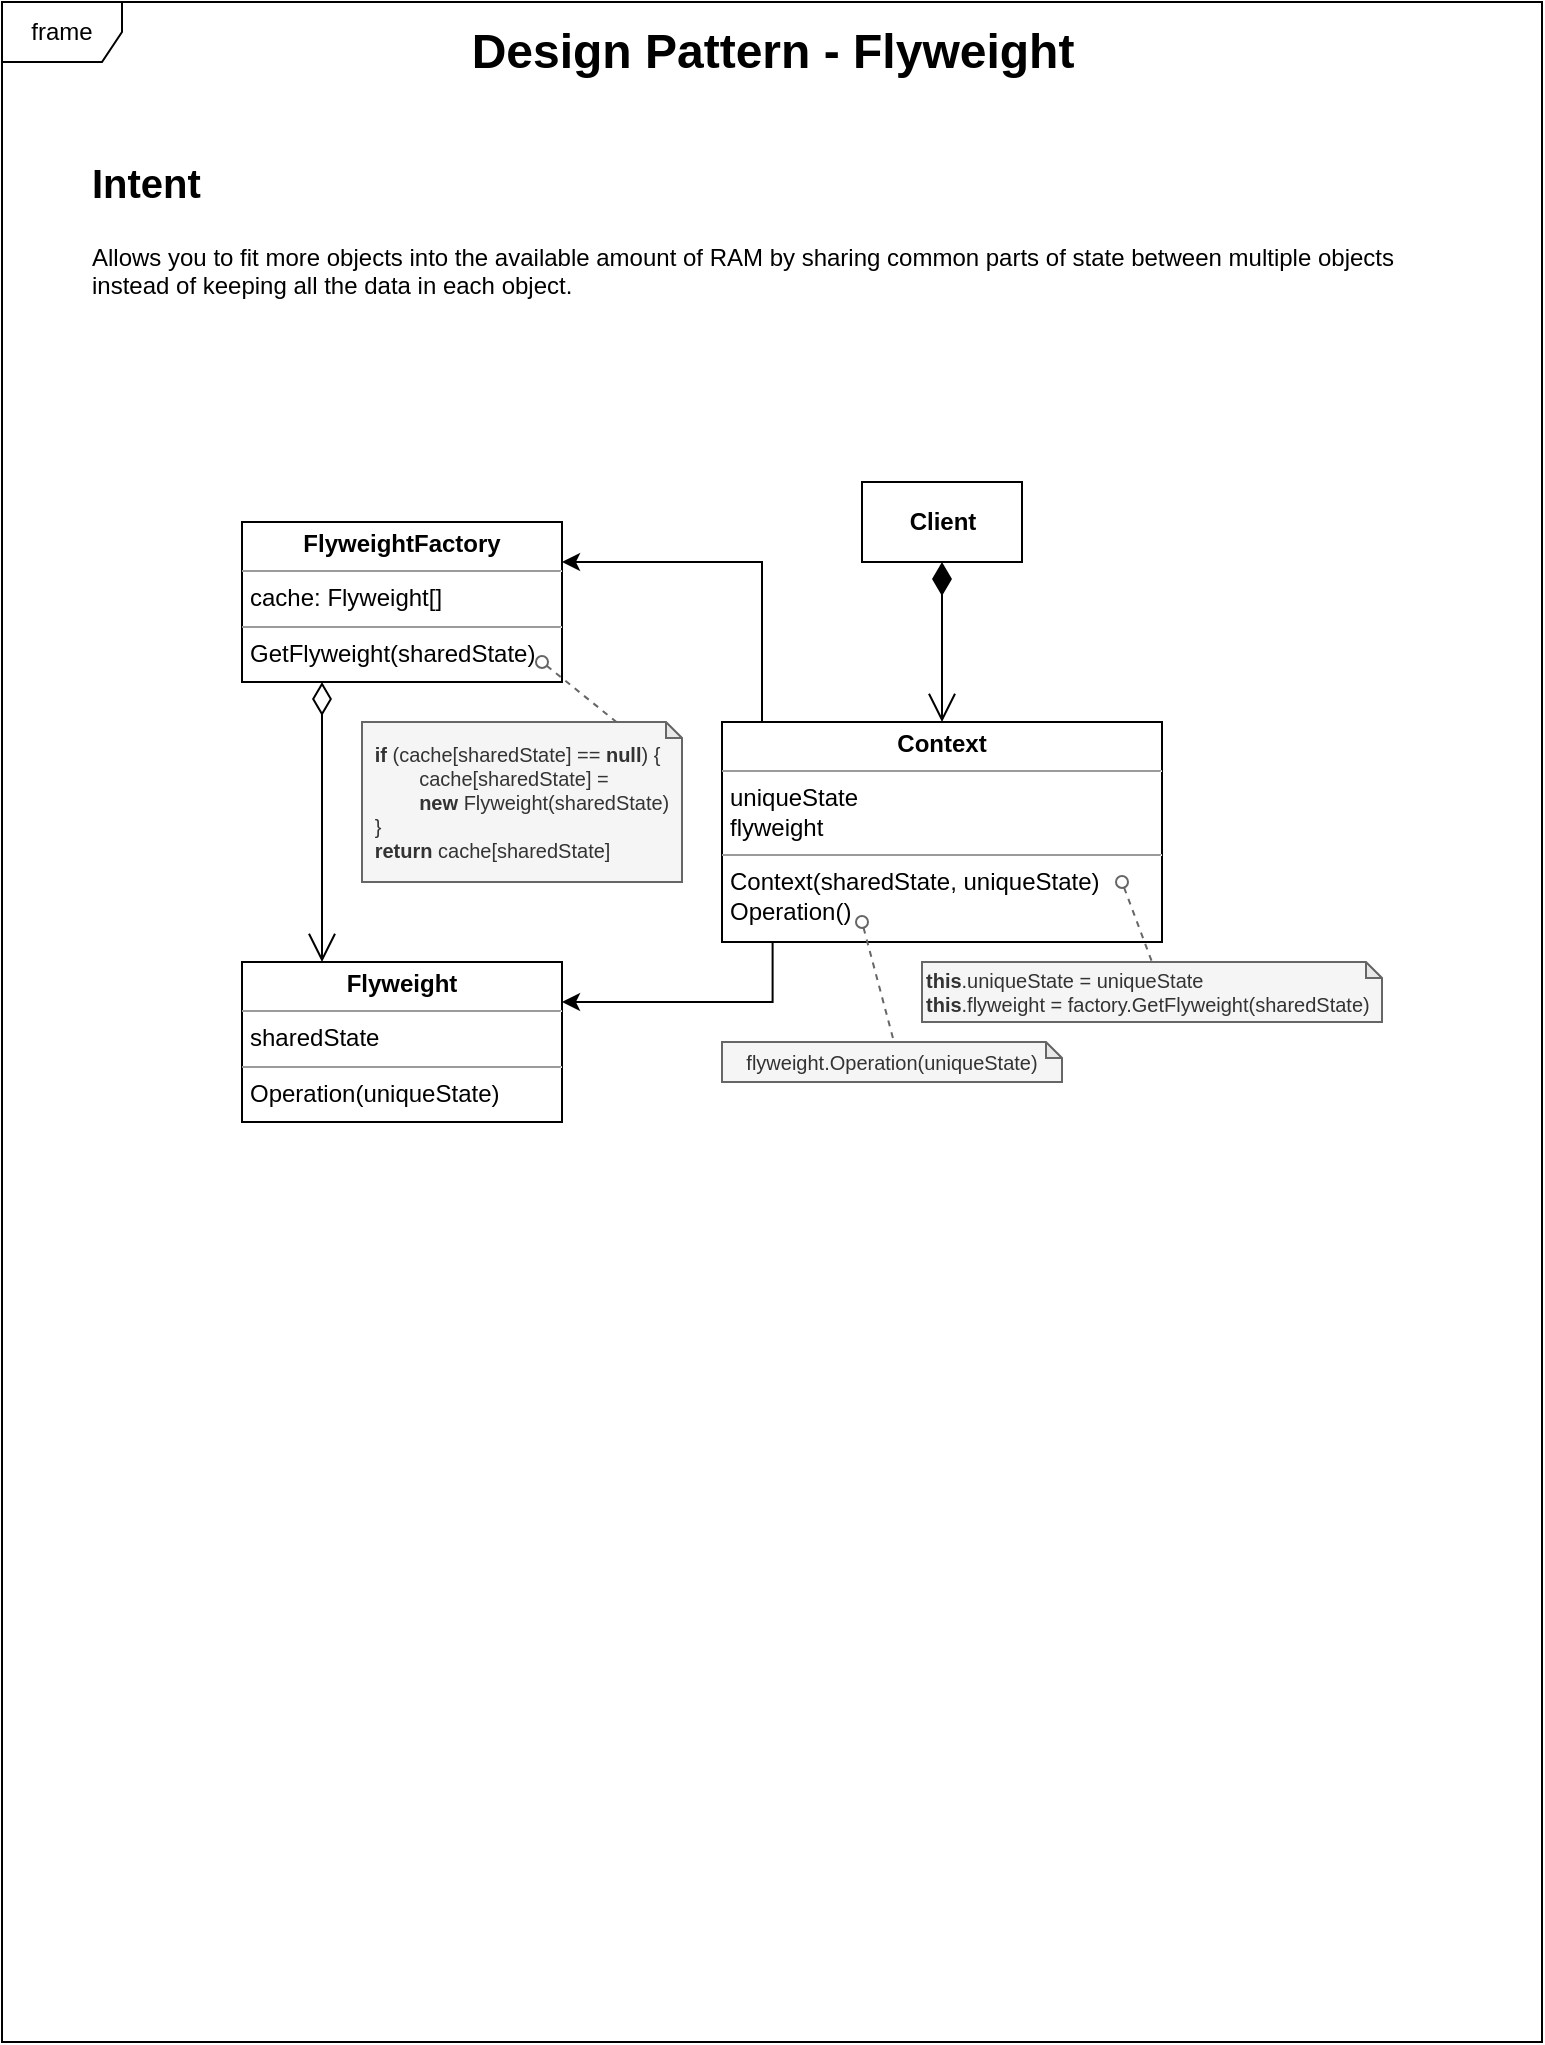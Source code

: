 <mxfile version="20.2.3" type="device"><diagram name="Page-1" id="c4acf3e9-155e-7222-9cf6-157b1a14988f"><mxGraphModel dx="1183" dy="718" grid="1" gridSize="10" guides="1" tooltips="1" connect="1" arrows="1" fold="1" page="1" pageScale="1" pageWidth="850" pageHeight="1100" background="none" math="0" shadow="0"><root><mxCell id="0"/><mxCell id="1" parent="0"/><mxCell id="NQ8nuGSXqrQKR2h_60m7-16" value="frame" style="shape=umlFrame;whiteSpace=wrap;html=1;" parent="1" vertex="1"><mxGeometry x="40" y="40" width="770" height="1020" as="geometry"/></mxCell><mxCell id="ApbU5hYw-75F_Li-i1k_-64" value="&lt;b&gt;Client&lt;/b&gt;" style="html=1;" parent="1" vertex="1"><mxGeometry x="470" y="280" width="80" height="40" as="geometry"/></mxCell><mxCell id="SNXLgNl5wJkpsjLgbIaf-1" value="&lt;b style=&quot;&quot;&gt;&lt;font style=&quot;font-size: 24px;&quot;&gt;Design Pattern - Flyweight&lt;/font&gt;&lt;/b&gt;" style="text;html=1;align=center;verticalAlign=middle;resizable=0;points=[];autosize=1;strokeColor=none;fillColor=none;fontSize=16;" parent="1" vertex="1"><mxGeometry x="265" y="45" width="320" height="40" as="geometry"/></mxCell><mxCell id="KmE9x78havIfTtKwWrY--2" value="&lt;h1&gt;&lt;font style=&quot;font-size: 20px;&quot;&gt;Intent&lt;/font&gt;&lt;/h1&gt;&lt;p&gt;Allows you to fit more objects into the available amount of RAM by sharing common parts of state between multiple objects instead of keeping all the data in each object.&lt;/p&gt;" style="text;html=1;strokeColor=none;fillColor=none;spacing=5;spacingTop=-20;whiteSpace=wrap;overflow=hidden;rounded=0;" parent="1" vertex="1"><mxGeometry x="80" y="110" width="690" height="80" as="geometry"/></mxCell><mxCell id="nxDBWPMHmyQlofocXc1m-10" value="" style="endArrow=open;html=1;endSize=12;startArrow=diamondThin;startSize=14;startFill=0;edgeStyle=orthogonalEdgeStyle;align=left;verticalAlign=bottom;rounded=0;entryX=0.25;entryY=0;entryDx=0;entryDy=0;exitX=0.25;exitY=1;exitDx=0;exitDy=0;" parent="1" source="NQ8nuGSXqrQKR2h_60m7-1" target="NQ8nuGSXqrQKR2h_60m7-2" edge="1"><mxGeometry x="-1" y="3" relative="1" as="geometry"><mxPoint x="140" y="370" as="sourcePoint"/><mxPoint x="140" y="220" as="targetPoint"/><Array as="points"><mxPoint x="200" y="420"/><mxPoint x="200" y="420"/></Array></mxGeometry></mxCell><mxCell id="NQ8nuGSXqrQKR2h_60m7-1" value="&lt;p style=&quot;margin:0px;margin-top:4px;text-align:center;&quot;&gt;&lt;b&gt;FlyweightFactory&lt;/b&gt;&lt;/p&gt;&lt;hr size=&quot;1&quot;&gt;&lt;p style=&quot;margin:0px;margin-left:4px;&quot;&gt;cache: Flyweight[]&lt;/p&gt;&lt;hr size=&quot;1&quot;&gt;&lt;p style=&quot;margin:0px;margin-left:4px;&quot;&gt;GetFlyweight(sharedState)&lt;/p&gt;" style="verticalAlign=top;align=left;overflow=fill;fontSize=12;fontFamily=Helvetica;html=1;" parent="1" vertex="1"><mxGeometry x="160" y="300" width="160" height="80" as="geometry"/></mxCell><mxCell id="NQ8nuGSXqrQKR2h_60m7-2" value="&lt;p style=&quot;margin:0px;margin-top:4px;text-align:center;&quot;&gt;&lt;b&gt;Flyweight&lt;/b&gt;&lt;/p&gt;&lt;hr size=&quot;1&quot;&gt;&lt;p style=&quot;margin:0px;margin-left:4px;&quot;&gt;sharedState&lt;/p&gt;&lt;hr size=&quot;1&quot;&gt;&lt;p style=&quot;margin:0px;margin-left:4px;&quot;&gt;Operation(uniqueState)&lt;/p&gt;" style="verticalAlign=top;align=left;overflow=fill;fontSize=12;fontFamily=Helvetica;html=1;" parent="1" vertex="1"><mxGeometry x="160" y="520" width="160" height="80" as="geometry"/></mxCell><mxCell id="NQ8nuGSXqrQKR2h_60m7-14" style="edgeStyle=orthogonalEdgeStyle;rounded=0;orthogonalLoop=1;jettySize=auto;html=1;exitX=0.136;exitY=0.003;exitDx=0;exitDy=0;entryX=1;entryY=0.25;entryDx=0;entryDy=0;exitPerimeter=0;" parent="1" source="NQ8nuGSXqrQKR2h_60m7-3" target="NQ8nuGSXqrQKR2h_60m7-1" edge="1"><mxGeometry relative="1" as="geometry"><Array as="points"><mxPoint x="420" y="400"/><mxPoint x="420" y="320"/></Array></mxGeometry></mxCell><mxCell id="NQ8nuGSXqrQKR2h_60m7-15" style="edgeStyle=orthogonalEdgeStyle;rounded=0;orthogonalLoop=1;jettySize=auto;html=1;exitX=0.115;exitY=1;exitDx=0;exitDy=0;entryX=1;entryY=0.25;entryDx=0;entryDy=0;exitPerimeter=0;" parent="1" source="NQ8nuGSXqrQKR2h_60m7-3" target="NQ8nuGSXqrQKR2h_60m7-2" edge="1"><mxGeometry relative="1" as="geometry"/></mxCell><mxCell id="NQ8nuGSXqrQKR2h_60m7-3" value="&lt;p style=&quot;margin:0px;margin-top:4px;text-align:center;&quot;&gt;&lt;b&gt;Context&lt;/b&gt;&lt;/p&gt;&lt;hr size=&quot;1&quot;&gt;&lt;p style=&quot;margin:0px;margin-left:4px;&quot;&gt;uniqueState&lt;/p&gt;&lt;p style=&quot;margin:0px;margin-left:4px;&quot;&gt;flyweight&lt;/p&gt;&lt;hr size=&quot;1&quot;&gt;&lt;p style=&quot;margin:0px;margin-left:4px;&quot;&gt;Context(sharedState, uniqueState)&lt;/p&gt;&lt;p style=&quot;margin:0px;margin-left:4px;&quot;&gt;Operation()&lt;/p&gt;" style="verticalAlign=top;align=left;overflow=fill;fontSize=12;fontFamily=Helvetica;html=1;" parent="1" vertex="1"><mxGeometry x="400" y="400" width="220" height="110" as="geometry"/></mxCell><mxCell id="NQ8nuGSXqrQKR2h_60m7-4" style="rounded=0;orthogonalLoop=1;jettySize=auto;html=1;fontSize=10;endArrow=none;endFill=0;dashed=1;fillColor=#f5f5f5;strokeColor=#666666;sketch=0;shadow=0;startArrow=oval;startFill=0;entryX=0;entryY=0;entryDx=86;entryDy=0;entryPerimeter=0;" parent="1" target="NQ8nuGSXqrQKR2h_60m7-6" edge="1"><mxGeometry relative="1" as="geometry"><mxPoint x="470" y="500" as="sourcePoint"/><mxPoint x="470" y="580" as="targetPoint"/></mxGeometry></mxCell><mxCell id="NQ8nuGSXqrQKR2h_60m7-5" value="&lt;div style=&quot;text-align: left;&quot;&gt;&lt;span style=&quot;background-color: initial;&quot;&gt;&lt;b&gt;if &lt;/b&gt;(cache[sharedState] == &lt;b&gt;null&lt;/b&gt;) {&lt;/span&gt;&lt;/div&gt;&lt;div style=&quot;text-align: left;&quot;&gt;&lt;span style=&quot;background-color: initial;&quot;&gt;&lt;span style=&quot;white-space: pre;&quot;&gt;&#9;&lt;/span&gt;cache[sharedState] =&lt;/span&gt;&lt;/div&gt;&lt;div style=&quot;text-align: left;&quot;&gt;&lt;span style=&quot;background-color: initial;&quot;&gt;&lt;span style=&quot;white-space: pre;&quot;&gt;&#9;&lt;/span&gt;&lt;b&gt;new &lt;/b&gt;Flyweight(sharedState)&lt;/span&gt;&lt;/div&gt;&lt;div style=&quot;text-align: left;&quot;&gt;&lt;span style=&quot;background-color: initial;&quot;&gt;}&lt;/span&gt;&lt;/div&gt;&lt;div style=&quot;text-align: left;&quot;&gt;&lt;span style=&quot;background-color: initial;&quot;&gt;&lt;b&gt;return &lt;/b&gt;cache[sharedState]&lt;/span&gt;&lt;/div&gt;" style="shape=note;whiteSpace=wrap;html=1;backgroundOutline=1;darkOpacity=0.05;size=8;fontSize=10;fillColor=#f5f5f5;fontColor=#333333;strokeColor=#666666;" parent="1" vertex="1"><mxGeometry x="220" y="400" width="160" height="80" as="geometry"/></mxCell><mxCell id="NQ8nuGSXqrQKR2h_60m7-6" value="flyweight.Operation(uniqueState)" style="shape=note;whiteSpace=wrap;html=1;backgroundOutline=1;darkOpacity=0.05;size=8;fontSize=10;fillColor=#f5f5f5;fontColor=#333333;strokeColor=#666666;" parent="1" vertex="1"><mxGeometry x="400" y="560" width="170" height="20" as="geometry"/></mxCell><mxCell id="NQ8nuGSXqrQKR2h_60m7-8" style="rounded=0;orthogonalLoop=1;jettySize=auto;html=1;fontSize=10;endArrow=none;endFill=0;dashed=1;fillColor=#f5f5f5;strokeColor=#666666;sketch=0;shadow=0;startArrow=oval;startFill=0;entryX=0.5;entryY=0;entryDx=0;entryDy=0;entryPerimeter=0;" parent="1" target="NQ8nuGSXqrQKR2h_60m7-10" edge="1"><mxGeometry relative="1" as="geometry"><mxPoint x="600" y="480" as="sourcePoint"/><mxPoint x="695" y="480" as="targetPoint"/></mxGeometry></mxCell><mxCell id="NQ8nuGSXqrQKR2h_60m7-9" style="rounded=0;orthogonalLoop=1;jettySize=auto;html=1;fontSize=10;endArrow=none;endFill=0;dashed=1;fillColor=#f5f5f5;strokeColor=#666666;sketch=0;shadow=0;startArrow=oval;startFill=0;entryX=0.801;entryY=0.009;entryDx=0;entryDy=0;entryPerimeter=0;" parent="1" target="NQ8nuGSXqrQKR2h_60m7-5" edge="1"><mxGeometry relative="1" as="geometry"><mxPoint x="310" y="370" as="sourcePoint"/><mxPoint x="300" y="395" as="targetPoint"/></mxGeometry></mxCell><mxCell id="NQ8nuGSXqrQKR2h_60m7-10" value="&lt;b&gt;this&lt;/b&gt;.uniqueState = uniqueState&lt;br&gt;&lt;b&gt;this&lt;/b&gt;.flyweight = factory.GetFlyweight(sharedState)" style="shape=note;whiteSpace=wrap;html=1;backgroundOutline=1;darkOpacity=0.05;size=8;fontSize=10;fillColor=#f5f5f5;fontColor=#333333;strokeColor=#666666;align=left;" parent="1" vertex="1"><mxGeometry x="500" y="520" width="230" height="30" as="geometry"/></mxCell><mxCell id="NQ8nuGSXqrQKR2h_60m7-13" value="" style="endArrow=open;html=1;endSize=12;startArrow=diamondThin;startSize=14;startFill=1;edgeStyle=orthogonalEdgeStyle;align=left;verticalAlign=bottom;rounded=0;exitX=0.5;exitY=1;exitDx=0;exitDy=0;entryX=0.5;entryY=0;entryDx=0;entryDy=0;" parent="1" source="ApbU5hYw-75F_Li-i1k_-64" target="NQ8nuGSXqrQKR2h_60m7-3" edge="1"><mxGeometry x="-1" y="3" relative="1" as="geometry"><mxPoint x="390" y="260" as="sourcePoint"/><mxPoint x="550" y="260" as="targetPoint"/></mxGeometry></mxCell></root></mxGraphModel></diagram></mxfile>